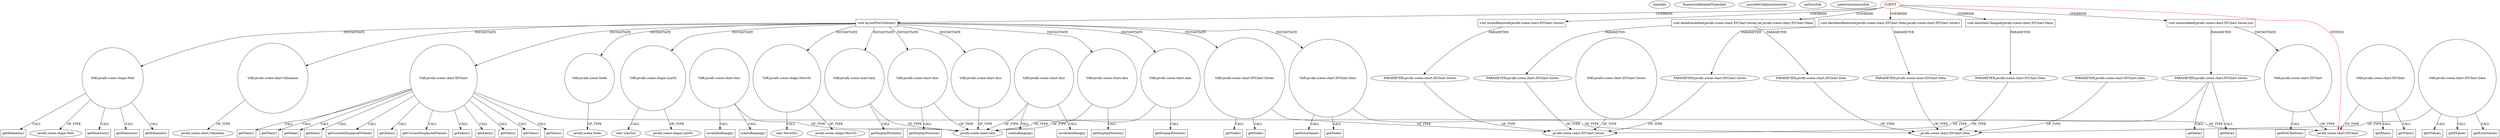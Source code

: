 digraph {
baseInfo[graphId=4432,category="pattern",isAnonymous=false,possibleRelation=false]
frameworkRelatedTypesInfo[0="javafx.scene.chart.XYChart"]
possibleCollaborationsInfo[]
patternInfo[frequency=2.0,patternRootClient=0]
patternInstancesInfo[0="LichuanLu-ShunUI-FX~/LichuanLu-ShunUI-FX/ShunUI-FX-master/src/view/chart/StackedBarChart.java~StackedBarChart~811",1="TomaszKorecki-InvestorAssistant~/TomaszKorecki-InvestorAssistant/InvestorAssistant-master/Investor's assistant/src/investor/charts/CandleChart.java~CandleStickChart~1473"]
2[label="void layoutPlotChildren()",vertexType="OVERRIDING_METHOD_DECLARATION",isFrameworkType=false,shape=box]
83[label="VAR:javafx.scene.shape.LineTo",vertexType="VARIABLE_EXPRESION",isFrameworkType=false,shape=circle]
73[label="VAR:javafx.scene.shape.MoveTo",vertexType="VARIABLE_EXPRESION",isFrameworkType=false,shape=circle]
49[label="VAR:javafx.scene.chart.Axis",vertexType="VARIABLE_EXPRESION",isFrameworkType=false,shape=circle]
44[label="VAR:javafx.scene.chart.Axis",vertexType="VARIABLE_EXPRESION",isFrameworkType=false,shape=circle]
75[label="VAR:javafx.scene.chart.Axis",vertexType="VARIABLE_EXPRESION",isFrameworkType=false,shape=circle]
82[label="new LineTo()",vertexType="CONSTRUCTOR_CALL",isFrameworkType=false]
0[label="CLIENT",vertexType="ROOT_CLIENT_CLASS_DECLARATION",isFrameworkType=false,color=red]
17[label="VAR:javafx.scene.shape.Path",vertexType="VARIABLE_EXPRESION",isFrameworkType=false,shape=circle]
84[label="javafx.scene.shape.LineTo",vertexType="FRAMEWORK_CLASS_TYPE",isFrameworkType=false]
93[label="void dataItemAdded(javafx.scene.chart.XYChart.Series,int,javafx.scene.chart.XYChart.Data)",vertexType="OVERRIDING_METHOD_DECLARATION",isFrameworkType=false,shape=box]
94[label="PARAMETER:javafx.scene.chart.XYChart.Series",vertexType="PARAMETER_DECLARATION",isFrameworkType=false]
106[label="void seriesAdded(javafx.scene.chart.XYChart.Series,int)",vertexType="OVERRIDING_METHOD_DECLARATION",isFrameworkType=false,shape=box]
107[label="PARAMETER:javafx.scene.chart.XYChart.Series",vertexType="PARAMETER_DECLARATION",isFrameworkType=false]
112[label="getData()",vertexType="INSIDE_CALL",isFrameworkType=false,shape=box]
110[label="getData()",vertexType="INSIDE_CALL",isFrameworkType=false,shape=box]
98[label="void dataItemRemoved(javafx.scene.chart.XYChart.Data,javafx.scene.chart.XYChart.Series)",vertexType="OVERRIDING_METHOD_DECLARATION",isFrameworkType=false,shape=box]
101[label="PARAMETER:javafx.scene.chart.XYChart.Series",vertexType="PARAMETER_DECLARATION",isFrameworkType=false]
19[label="javafx.scene.shape.Path",vertexType="FRAMEWORK_CLASS_TYPE",isFrameworkType=false]
99[label="PARAMETER:javafx.scene.chart.XYChart.Data",vertexType="PARAMETER_DECLARATION",isFrameworkType=false]
96[label="PARAMETER:javafx.scene.chart.XYChart.Data",vertexType="PARAMETER_DECLARATION",isFrameworkType=false]
58[label="VAR:javafx.scene.chart.ValueAxis",vertexType="VARIABLE_EXPRESION",isFrameworkType=false,shape=circle]
60[label="javafx.scene.chart.ValueAxis",vertexType="FRAMEWORK_CLASS_TYPE",isFrameworkType=false]
81[label="getElements()",vertexType="INSIDE_CALL",isFrameworkType=false,shape=box]
18[label="getElements()",vertexType="INSIDE_CALL",isFrameworkType=false,shape=box]
69[label="getElements()",vertexType="INSIDE_CALL",isFrameworkType=false,shape=box]
71[label="getElements()",vertexType="INSIDE_CALL",isFrameworkType=false,shape=box]
72[label="new MoveTo()",vertexType="CONSTRUCTOR_CALL",isFrameworkType=false]
14[label="javafx.scene.chart.XYChart.Series",vertexType="FRAMEWORK_CLASS_TYPE",isFrameworkType=false]
104[label="PARAMETER:javafx.scene.chart.XYChart.Series",vertexType="PARAMETER_DECLARATION",isFrameworkType=false]
12[label="VAR:javafx.scene.chart.XYChart.Series",vertexType="VARIABLE_EXPRESION",isFrameworkType=false,shape=circle]
130[label="VAR:javafx.scene.chart.XYChart.Series",vertexType="VARIABLE_EXPRESION",isFrameworkType=false,shape=circle]
113[label="VAR:javafx.scene.chart.XYChart",vertexType="VARIABLE_EXPRESION",isFrameworkType=false,shape=circle]
114[label="getPlotChildren()",vertexType="INSIDE_CALL",isFrameworkType=false,shape=box]
3[label="VAR:javafx.scene.chart.XYChart",vertexType="VARIABLE_EXPRESION",isFrameworkType=false,shape=circle]
31[label="getYAxis()",vertexType="INSIDE_CALL",isFrameworkType=false,shape=box]
53[label="getYAxis()",vertexType="INSIDE_CALL",isFrameworkType=false,shape=box]
79[label="getYAxis()",vertexType="INSIDE_CALL",isFrameworkType=false,shape=box]
89[label="getYAxis()",vertexType="INSIDE_CALL",isFrameworkType=false,shape=box]
48[label="getYAxis()",vertexType="INSIDE_CALL",isFrameworkType=false,shape=box]
9[label="getData()",vertexType="INSIDE_CALL",isFrameworkType=false,shape=box]
4[label="getData()",vertexType="INSIDE_CALL",isFrameworkType=false,shape=box]
74[label="javafx.scene.shape.MoveTo",vertexType="FRAMEWORK_CLASS_TYPE",isFrameworkType=false]
90[label="void dataItemChanged(javafx.scene.chart.XYChart.Data)",vertexType="OVERRIDING_METHOD_DECLARATION",isFrameworkType=false,shape=box]
91[label="PARAMETER:javafx.scene.chart.XYChart.Data",vertexType="PARAMETER_DECLARATION",isFrameworkType=false]
33[label="getCurrentDisplayedYValue()",vertexType="INSIDE_CALL",isFrameworkType=false,shape=box]
34[label="VAR:javafx.scene.chart.XYChart.Data",vertexType="VARIABLE_EXPRESION",isFrameworkType=false,shape=circle]
38[label="getExtraValue()",vertexType="INSIDE_CALL",isFrameworkType=false,shape=box]
26[label="getCurrentDisplayedXValue()",vertexType="INSIDE_CALL",isFrameworkType=false,shape=box]
63[label="VAR:javafx.scene.Node",vertexType="VARIABLE_EXPRESION",isFrameworkType=false,shape=circle]
65[label="javafx.scene.Node",vertexType="FRAMEWORK_CLASS_TYPE",isFrameworkType=false]
36[label="javafx.scene.chart.XYChart.Data",vertexType="FRAMEWORK_CLASS_TYPE",isFrameworkType=false]
146[label="PARAMETER:javafx.scene.chart.XYChart.Data",vertexType="PARAMETER_DECLARATION",isFrameworkType=false]
133[label="VAR:javafx.scene.chart.XYChart.Data",vertexType="VARIABLE_EXPRESION",isFrameworkType=false,shape=circle]
137[label="getExtraValue()",vertexType="INSIDE_CALL",isFrameworkType=false,shape=box]
139[label="getYValue()",vertexType="INSIDE_CALL",isFrameworkType=false,shape=box]
134[label="getXValue()",vertexType="INSIDE_CALL",isFrameworkType=false,shape=box]
45[label="getDisplayPosition()",vertexType="INSIDE_CALL",isFrameworkType=false,shape=box]
22[label="javafx.scene.chart.Axis",vertexType="FRAMEWORK_CLASS_TYPE",isFrameworkType=false]
76[label="getDisplayPosition()",vertexType="INSIDE_CALL",isFrameworkType=false,shape=box]
50[label="getDisplayPosition()",vertexType="INSIDE_CALL",isFrameworkType=false,shape=box]
35[label="getNode()",vertexType="INSIDE_CALL",isFrameworkType=false,shape=box]
13[label="getNode()",vertexType="INSIDE_CALL",isFrameworkType=false,shape=box]
16[label="getNode()",vertexType="INSIDE_CALL",isFrameworkType=false,shape=box]
103[label="void seriesRemoved(javafx.scene.chart.XYChart.Series)",vertexType="OVERRIDING_METHOD_DECLARATION",isFrameworkType=false,shape=box]
1[label="javafx.scene.chart.XYChart",vertexType="FRAMEWORK_CLASS_TYPE",isFrameworkType=false]
117[label="VAR:javafx.scene.chart.XYChart",vertexType="VARIABLE_EXPRESION",isFrameworkType=false,shape=circle]
121[label="getYAxis()",vertexType="INSIDE_CALL",isFrameworkType=false,shape=box]
118[label="getXAxis()",vertexType="INSIDE_CALL",isFrameworkType=false,shape=box]
57[label="getXAxis()",vertexType="INSIDE_CALL",isFrameworkType=false,shape=box]
24[label="getXAxis()",vertexType="INSIDE_CALL",isFrameworkType=false,shape=box]
55[label="getXAxis()",vertexType="INSIDE_CALL",isFrameworkType=false,shape=box]
125[label="VAR:javafx.scene.chart.Axis",vertexType="VARIABLE_EXPRESION",isFrameworkType=false,shape=circle]
126[label="isAutoRanging()",vertexType="INSIDE_CALL",isFrameworkType=false,shape=box]
143[label="invalidateRange()",vertexType="INSIDE_CALL",isFrameworkType=false,shape=box]
39[label="VAR:javafx.scene.chart.Axis",vertexType="VARIABLE_EXPRESION",isFrameworkType=false,shape=circle]
40[label="getDisplayPosition()",vertexType="INSIDE_CALL",isFrameworkType=false,shape=box]
122[label="VAR:javafx.scene.chart.Axis",vertexType="VARIABLE_EXPRESION",isFrameworkType=false,shape=circle]
123[label="isAutoRanging()",vertexType="INSIDE_CALL",isFrameworkType=false,shape=box]
141[label="invalidateRange()",vertexType="INSIDE_CALL",isFrameworkType=false,shape=box]
27[label="VAR:javafx.scene.chart.Axis",vertexType="VARIABLE_EXPRESION",isFrameworkType=false,shape=circle]
3->9[label="CALL"]
107->112[label="CALL"]
34->35[label="CALL"]
3->57[label="CALL"]
3->4[label="CALL"]
133->137[label="CALL"]
106->107[label="PARAMETER"]
3->1[label="OF_TYPE"]
2->17[label="INSTANTIATE"]
49->22[label="OF_TYPE"]
125->126[label="CALL"]
0->106[label="OVERRIDE"]
3->55[label="CALL"]
3->33[label="CALL"]
39->22[label="OF_TYPE"]
2->39[label="INSTANTIATE"]
2->12[label="INSTANTIATE"]
0->103[label="OVERRIDE"]
0->2[label="OVERRIDE"]
34->36[label="OF_TYPE"]
113->114[label="CALL"]
133->139[label="CALL"]
3->31[label="CALL"]
101->14[label="OF_TYPE"]
91->36[label="OF_TYPE"]
75->22[label="OF_TYPE"]
94->14[label="OF_TYPE"]
58->60[label="OF_TYPE"]
3->26[label="CALL"]
83->82[label="CALL"]
103->104[label="PARAMETER"]
12->16[label="CALL"]
125->22[label="OF_TYPE"]
3->79[label="CALL"]
3->89[label="CALL"]
125->143[label="CALL"]
3->48[label="CALL"]
49->50[label="CALL"]
98->101[label="PARAMETER"]
44->22[label="OF_TYPE"]
0->98[label="OVERRIDE"]
133->36[label="OF_TYPE"]
2->73[label="INSTANTIATE"]
3->53[label="CALL"]
63->65[label="OF_TYPE"]
93->94[label="PARAMETER"]
2->49[label="INSTANTIATE"]
146->36[label="OF_TYPE"]
73->74[label="OF_TYPE"]
2->34[label="INSTANTIATE"]
99->36[label="OF_TYPE"]
17->81[label="CALL"]
0->1[label="EXTEND",color=red]
107->14[label="OF_TYPE"]
93->96[label="PARAMETER"]
104->14[label="OF_TYPE"]
0->93[label="OVERRIDE"]
17->19[label="OF_TYPE"]
122->141[label="CALL"]
2->3[label="INSTANTIATE"]
0->90[label="OVERRIDE"]
27->22[label="OF_TYPE"]
133->134[label="CALL"]
17->18[label="CALL"]
34->38[label="CALL"]
12->13[label="CALL"]
117->118[label="CALL"]
39->40[label="CALL"]
96->36[label="OF_TYPE"]
117->121[label="CALL"]
106->113[label="INSTANTIATE"]
122->123[label="CALL"]
2->44[label="INSTANTIATE"]
83->84[label="OF_TYPE"]
17->71[label="CALL"]
75->76[label="CALL"]
122->22[label="OF_TYPE"]
3->24[label="CALL"]
117->1[label="OF_TYPE"]
90->91[label="PARAMETER"]
2->63[label="INSTANTIATE"]
2->75[label="INSTANTIATE"]
113->1[label="OF_TYPE"]
2->27[label="INSTANTIATE"]
2->83[label="INSTANTIATE"]
44->45[label="CALL"]
12->14[label="OF_TYPE"]
130->14[label="OF_TYPE"]
73->72[label="CALL"]
98->99[label="PARAMETER"]
2->58[label="INSTANTIATE"]
17->69[label="CALL"]
107->110[label="CALL"]
}
